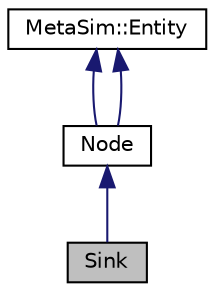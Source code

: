 digraph "Sink"
{
  edge [fontname="Helvetica",fontsize="10",labelfontname="Helvetica",labelfontsize="10"];
  node [fontname="Helvetica",fontsize="10",shape=record];
  Node1 [label="Sink",height=0.2,width=0.4,color="black", fillcolor="grey75", style="filled", fontcolor="black"];
  Node2 -> Node1 [dir="back",color="midnightblue",fontsize="10",style="solid",fontname="Helvetica"];
  Node2 [label="Node",height=0.2,width=0.4,color="black", fillcolor="white", style="filled",URL="$df/dd0/classNode.html"];
  Node3 -> Node2 [dir="back",color="midnightblue",fontsize="10",style="solid",fontname="Helvetica"];
  Node3 [label="MetaSim::Entity",height=0.2,width=0.4,color="black", fillcolor="white", style="filled",URL="$d0/d41/classMetaSim_1_1Entity.html"];
  Node3 -> Node2 [dir="back",color="midnightblue",fontsize="10",style="solid",fontname="Helvetica"];
}
